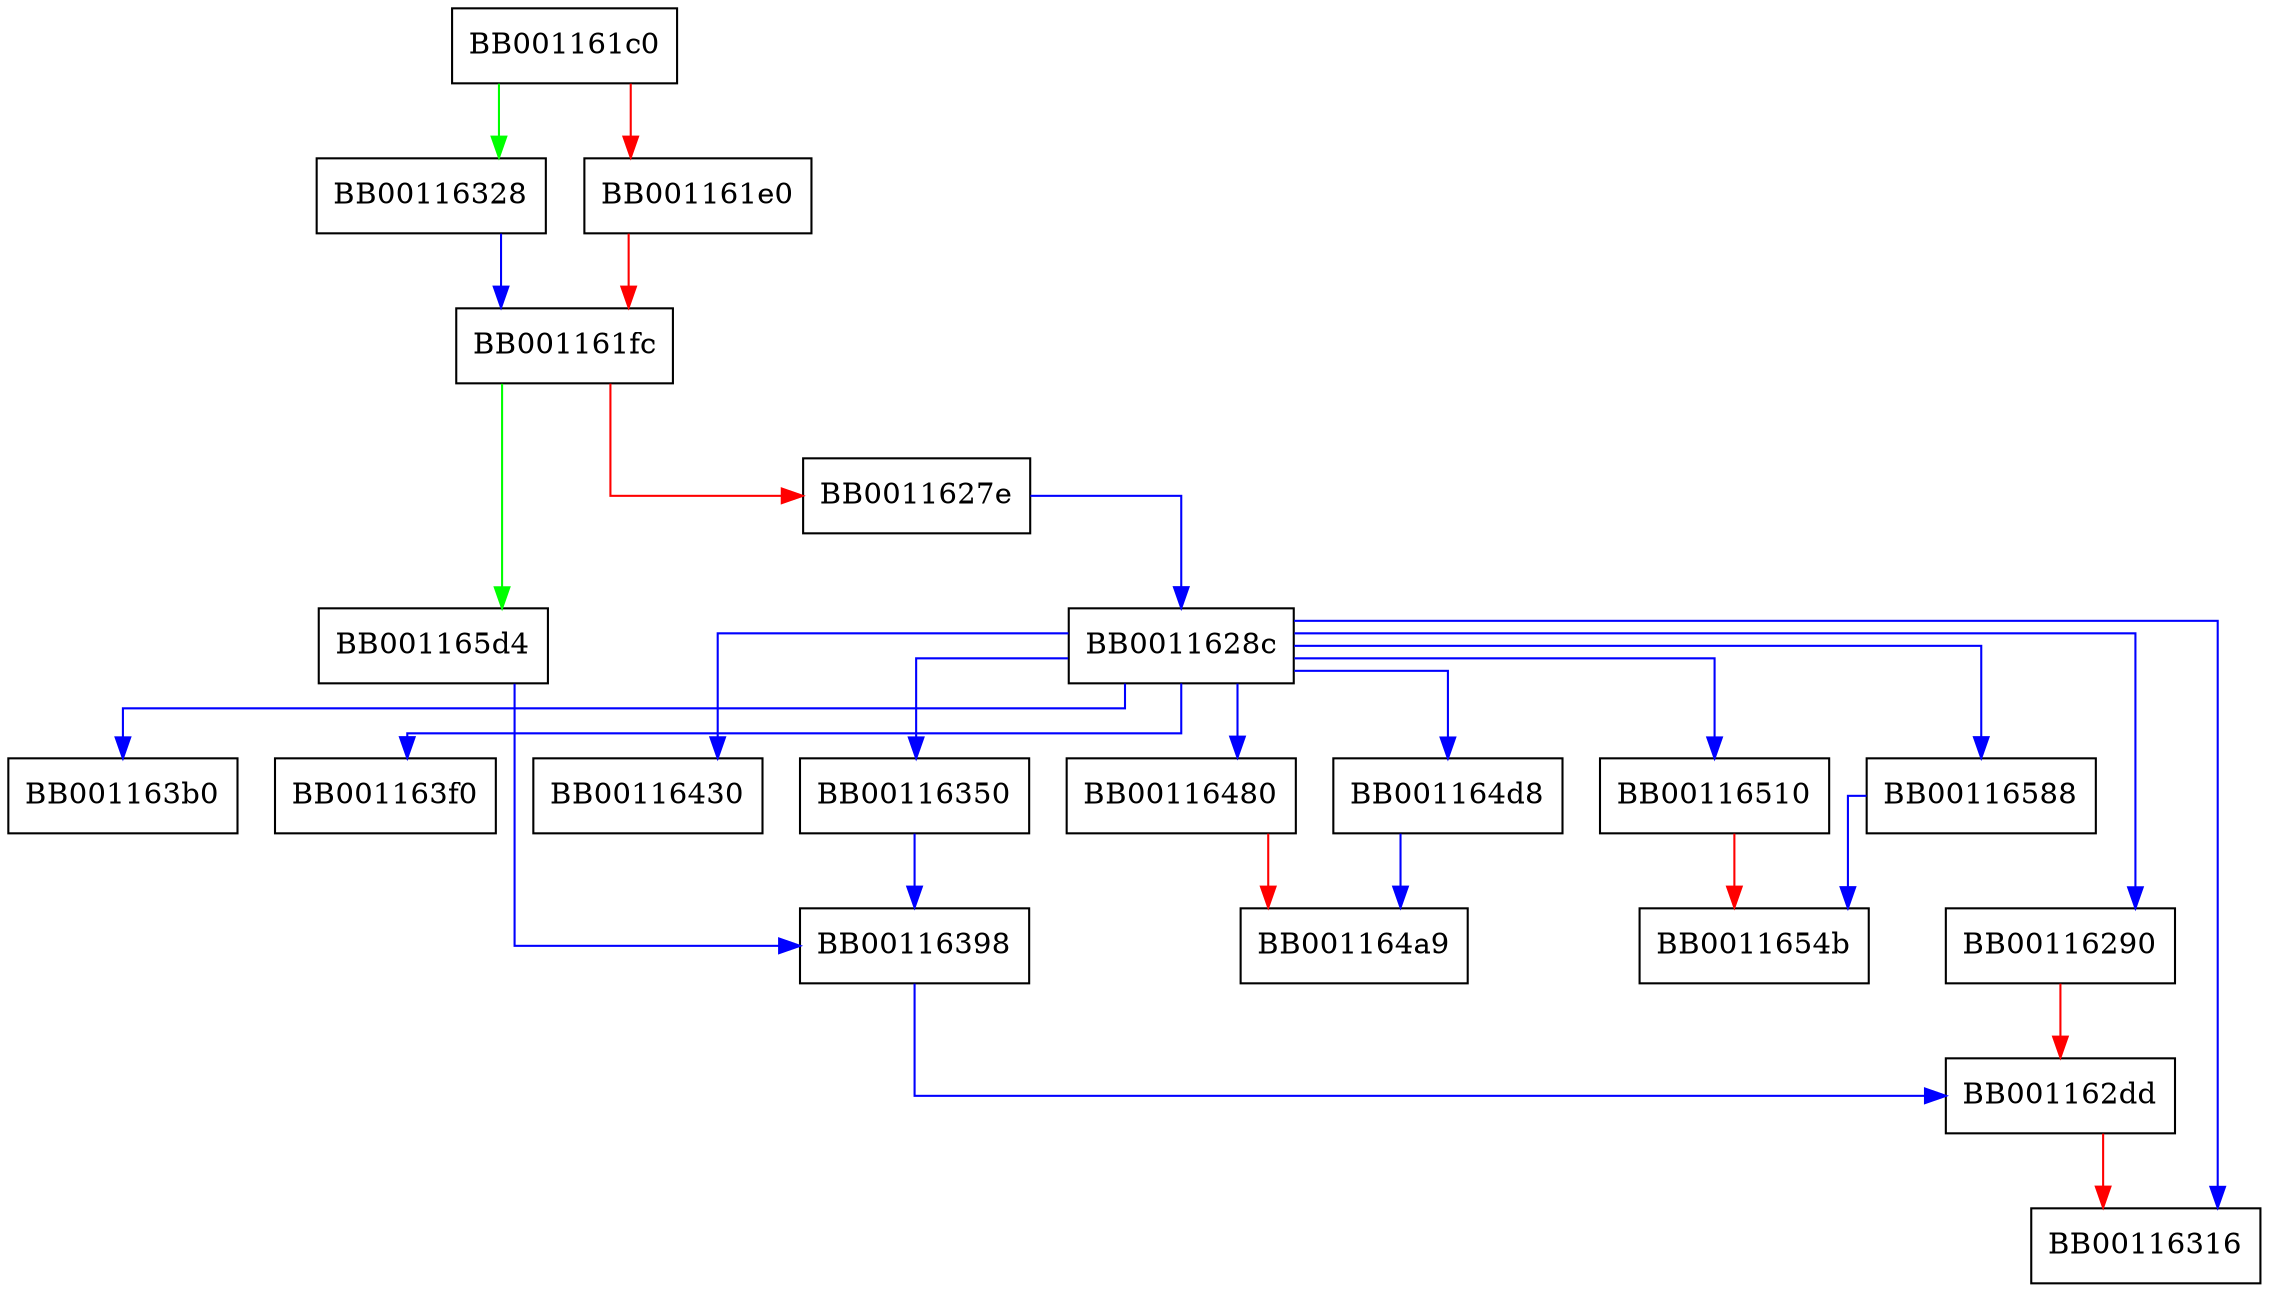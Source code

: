 digraph FUN_001161c0 {
  node [shape="box"];
  graph [splines=ortho];
  BB001161c0 -> BB00116328 [color="green"];
  BB001161c0 -> BB001161e0 [color="red"];
  BB001161e0 -> BB001161fc [color="red"];
  BB001161fc -> BB001165d4 [color="green"];
  BB001161fc -> BB0011627e [color="red"];
  BB0011627e -> BB0011628c [color="blue"];
  BB0011628c -> BB00116316 [color="blue"];
  BB0011628c -> BB001163b0 [color="blue"];
  BB0011628c -> BB001163f0 [color="blue"];
  BB0011628c -> BB00116430 [color="blue"];
  BB0011628c -> BB00116480 [color="blue"];
  BB0011628c -> BB001164d8 [color="blue"];
  BB0011628c -> BB00116510 [color="blue"];
  BB0011628c -> BB00116588 [color="blue"];
  BB0011628c -> BB00116290 [color="blue"];
  BB0011628c -> BB00116350 [color="blue"];
  BB00116290 -> BB001162dd [color="red"];
  BB001162dd -> BB00116316 [color="red"];
  BB00116328 -> BB001161fc [color="blue"];
  BB00116350 -> BB00116398 [color="blue"];
  BB00116398 -> BB001162dd [color="blue"];
  BB00116480 -> BB001164a9 [color="red"];
  BB001164d8 -> BB001164a9 [color="blue"];
  BB00116510 -> BB0011654b [color="red"];
  BB00116588 -> BB0011654b [color="blue"];
  BB001165d4 -> BB00116398 [color="blue"];
}